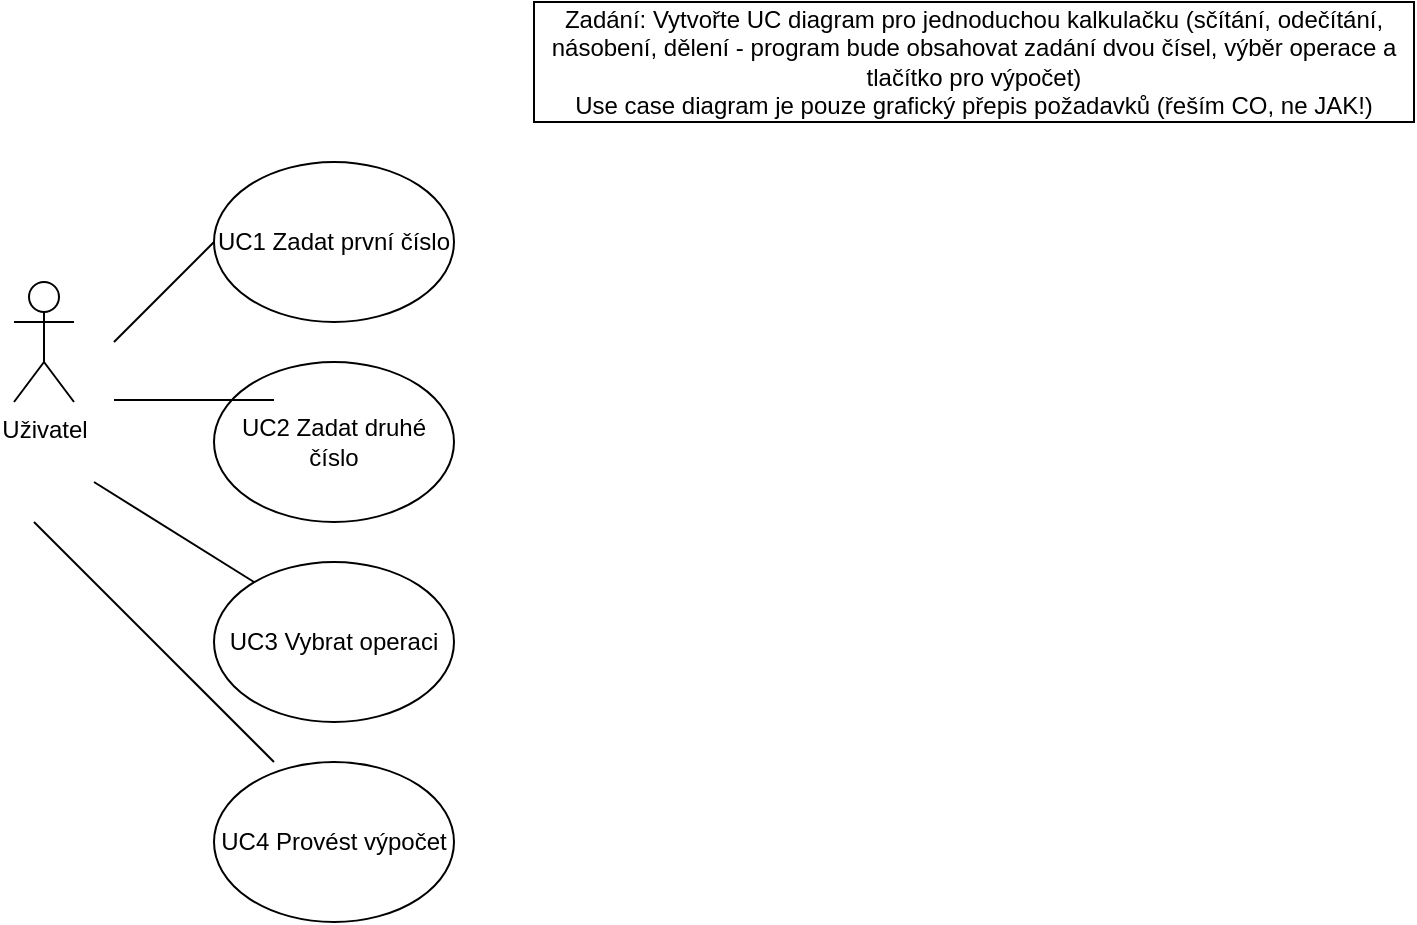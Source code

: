<mxfile version="24.2.2" type="github">
  <diagram name="Page-1" id="74yGzI3Gxx3nxTHTDr0C">
    <mxGraphModel dx="1050" dy="522" grid="1" gridSize="10" guides="1" tooltips="1" connect="1" arrows="1" fold="1" page="1" pageScale="1" pageWidth="827" pageHeight="1169" math="0" shadow="0">
      <root>
        <mxCell id="0" />
        <mxCell id="1" parent="0" />
        <mxCell id="uTKNt6Q6hNcm6X3JNJzD-3" value="UC4 Provést výpočet" style="ellipse;whiteSpace=wrap;html=1;" vertex="1" parent="1">
          <mxGeometry x="190" y="410" width="120" height="80" as="geometry" />
        </mxCell>
        <mxCell id="uTKNt6Q6hNcm6X3JNJzD-5" value="Uživatel" style="shape=umlActor;verticalLabelPosition=bottom;verticalAlign=top;html=1;outlineConnect=0;" vertex="1" parent="1">
          <mxGeometry x="90" y="170" width="30" height="60" as="geometry" />
        </mxCell>
        <mxCell id="uTKNt6Q6hNcm6X3JNJzD-7" value="UC2 Zadat druhé číslo" style="ellipse;whiteSpace=wrap;html=1;" vertex="1" parent="1">
          <mxGeometry x="190" y="210" width="120" height="80" as="geometry" />
        </mxCell>
        <mxCell id="uTKNt6Q6hNcm6X3JNJzD-8" value="UC1 Zadat první číslo" style="ellipse;whiteSpace=wrap;html=1;" vertex="1" parent="1">
          <mxGeometry x="190" y="110" width="120" height="80" as="geometry" />
        </mxCell>
        <mxCell id="uTKNt6Q6hNcm6X3JNJzD-9" value="UC3 Vybrat operaci" style="ellipse;whiteSpace=wrap;html=1;" vertex="1" parent="1">
          <mxGeometry x="190" y="310" width="120" height="80" as="geometry" />
        </mxCell>
        <mxCell id="uTKNt6Q6hNcm6X3JNJzD-10" value="" style="endArrow=none;html=1;rounded=0;" edge="1" parent="1">
          <mxGeometry width="50" height="50" relative="1" as="geometry">
            <mxPoint x="140" y="200" as="sourcePoint" />
            <mxPoint x="190" y="150" as="targetPoint" />
            <Array as="points">
              <mxPoint x="160" y="180" />
            </Array>
          </mxGeometry>
        </mxCell>
        <mxCell id="uTKNt6Q6hNcm6X3JNJzD-11" value="" style="endArrow=none;html=1;rounded=0;" edge="1" parent="1">
          <mxGeometry width="50" height="50" relative="1" as="geometry">
            <mxPoint x="140" y="229" as="sourcePoint" />
            <mxPoint x="220" y="229" as="targetPoint" />
          </mxGeometry>
        </mxCell>
        <mxCell id="uTKNt6Q6hNcm6X3JNJzD-12" value="" style="endArrow=none;html=1;rounded=0;" edge="1" parent="1">
          <mxGeometry width="50" height="50" relative="1" as="geometry">
            <mxPoint x="130" y="270" as="sourcePoint" />
            <mxPoint x="210" y="320" as="targetPoint" />
          </mxGeometry>
        </mxCell>
        <mxCell id="uTKNt6Q6hNcm6X3JNJzD-14" value="" style="endArrow=none;html=1;rounded=0;" edge="1" parent="1">
          <mxGeometry width="50" height="50" relative="1" as="geometry">
            <mxPoint x="220" y="410" as="sourcePoint" />
            <mxPoint x="100" y="290" as="targetPoint" />
            <Array as="points">
              <mxPoint x="160" y="350" />
            </Array>
          </mxGeometry>
        </mxCell>
        <mxCell id="uTKNt6Q6hNcm6X3JNJzD-17" value="&lt;div&gt;Zadání: Vytvořte UC diagram pro jednoduchou kalkulačku (sčítání, odečítání, násobení, dělení - program bude obsahovat zadání dvou čísel, výběr operace a tlačítko pro výpočet)&lt;/div&gt;Use case diagram je pouze grafický přepis požadavků (řeším CO, ne JAK!)" style="rounded=0;whiteSpace=wrap;html=1;" vertex="1" parent="1">
          <mxGeometry x="350" y="30" width="440" height="60" as="geometry" />
        </mxCell>
      </root>
    </mxGraphModel>
  </diagram>
</mxfile>

